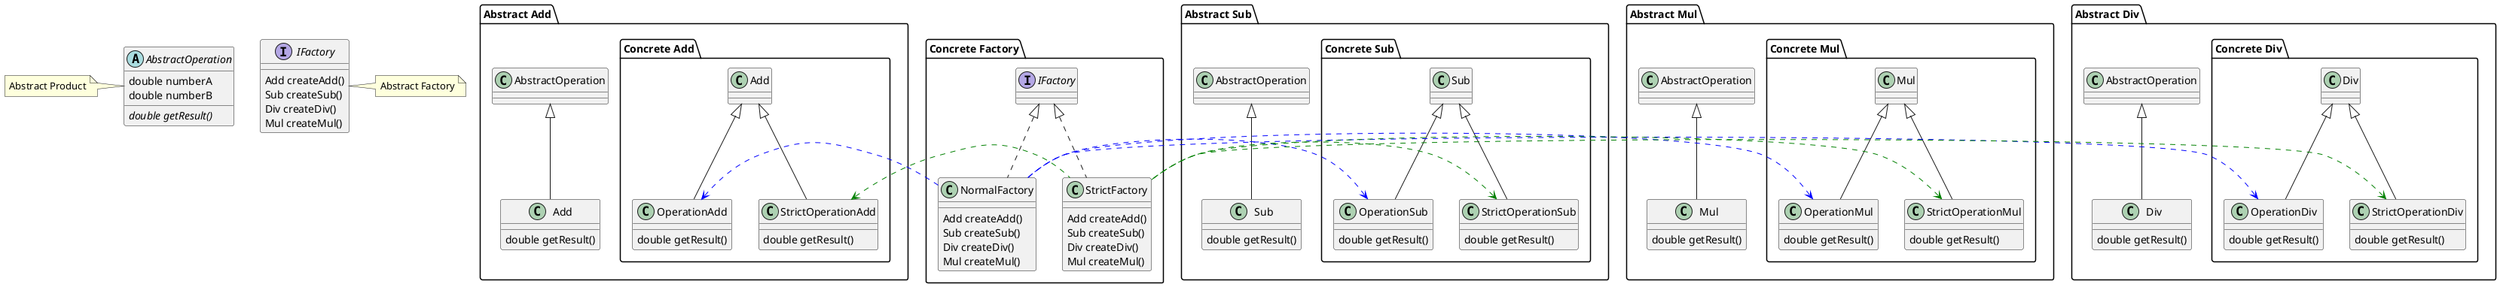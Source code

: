 @startuml
'https://plantuml.com/class-diagram

abstract AbstractOperation {
    double numberA
    double numberB
    {abstract} double getResult()
}
note left: Abstract Product

package "Abstract Add" {
class Add extends AbstractOperation {
    double getResult()
}

package "Concrete Add" {
class OperationAdd extends Add {
    double getResult()
}
class StrictOperationAdd extends Add {
    double getResult()
}
}
}

package "Abstract Sub" {
class Sub extends AbstractOperation {
    double getResult()
}

package "Concrete Sub" {
class OperationSub extends Sub {
    double getResult()
}
class StrictOperationSub extends Sub {
    double getResult()
}
}
}

package "Abstract Mul" {
class Mul extends AbstractOperation {
    double getResult()
}

package "Concrete Mul" {
class OperationMul extends Mul {
    double getResult()
}
class StrictOperationMul extends Mul {
    double getResult()
}
}
}

package "Abstract Div" {
class Div extends AbstractOperation {
    double getResult()
}

package "Concrete Div" {
class OperationDiv extends Div {
    double getResult()
}
class StrictOperationDiv extends Div {
    double getResult()
}
}
}


interface IFactory {
    Add createAdd()
    Sub createSub()
    Div createDiv()
    Mul createMul()
}
note right: Abstract Factory

package "Concrete Factory"{
class NormalFactory implements IFactory {
    Add createAdd()
    Sub createSub()
    Div createDiv()
    Mul createMul()
}
class StrictFactory implements IFactory {
    Add createAdd()
    Sub createSub()
    Div createDiv()
    Mul createMul()
}
}

OperationAdd <.[#blue] NormalFactory
OperationSub <.[#blue] NormalFactory
OperationMul <.[#blue] NormalFactory
OperationDiv <.[#blue] NormalFactory
StrictOperationAdd <.[#green] StrictFactory
StrictOperationSub <.[#green] StrictFactory
StrictOperationMul <.[#green] StrictFactory
StrictOperationDiv <.[#green] StrictFactory


@enduml